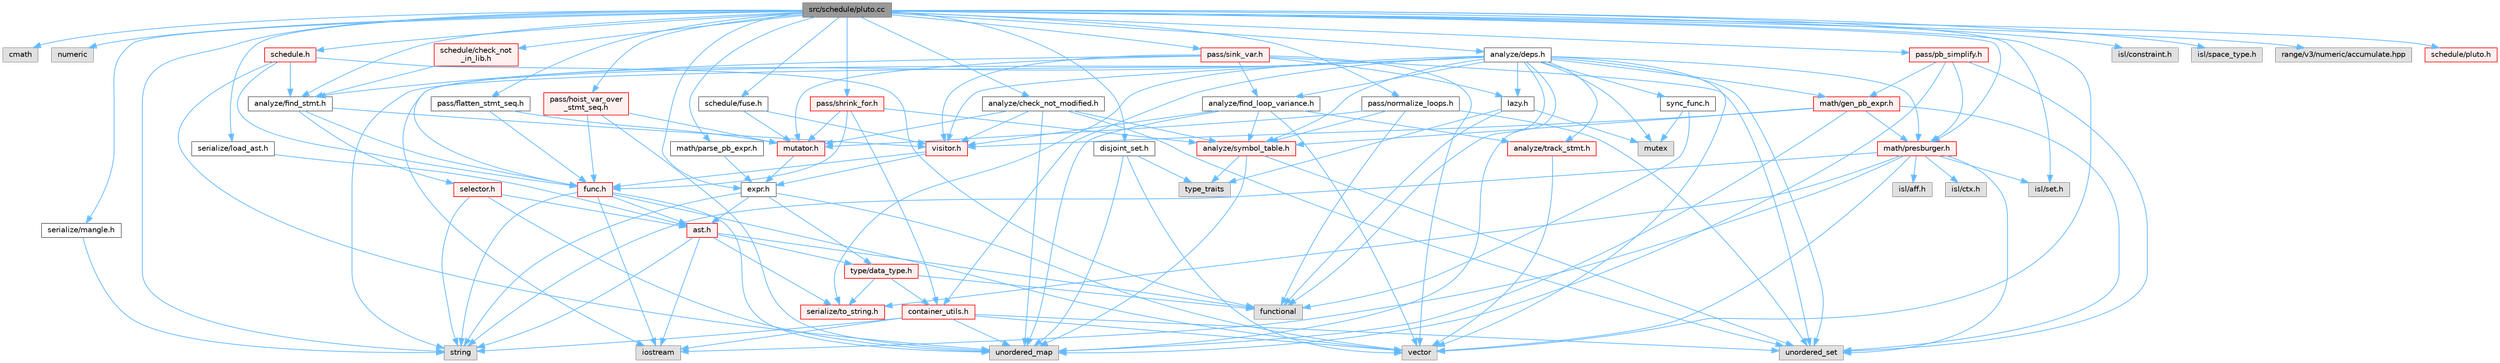 digraph "src/schedule/pluto.cc"
{
 // LATEX_PDF_SIZE
  bgcolor="transparent";
  edge [fontname=Helvetica,fontsize=10,labelfontname=Helvetica,labelfontsize=10];
  node [fontname=Helvetica,fontsize=10,shape=box,height=0.2,width=0.4];
  Node1 [label="src/schedule/pluto.cc",height=0.2,width=0.4,color="gray40", fillcolor="grey60", style="filled", fontcolor="black",tooltip=" "];
  Node1 -> Node2 [color="steelblue1",style="solid"];
  Node2 [label="cmath",height=0.2,width=0.4,color="grey60", fillcolor="#E0E0E0", style="filled",tooltip=" "];
  Node1 -> Node3 [color="steelblue1",style="solid"];
  Node3 [label="numeric",height=0.2,width=0.4,color="grey60", fillcolor="#E0E0E0", style="filled",tooltip=" "];
  Node1 -> Node4 [color="steelblue1",style="solid"];
  Node4 [label="string",height=0.2,width=0.4,color="grey60", fillcolor="#E0E0E0", style="filled",tooltip=" "];
  Node1 -> Node5 [color="steelblue1",style="solid"];
  Node5 [label="vector",height=0.2,width=0.4,color="grey60", fillcolor="#E0E0E0", style="filled",tooltip=" "];
  Node1 -> Node6 [color="steelblue1",style="solid"];
  Node6 [label="isl/constraint.h",height=0.2,width=0.4,color="grey60", fillcolor="#E0E0E0", style="filled",tooltip=" "];
  Node1 -> Node7 [color="steelblue1",style="solid"];
  Node7 [label="isl/set.h",height=0.2,width=0.4,color="grey60", fillcolor="#E0E0E0", style="filled",tooltip=" "];
  Node1 -> Node8 [color="steelblue1",style="solid"];
  Node8 [label="isl/space_type.h",height=0.2,width=0.4,color="grey60", fillcolor="#E0E0E0", style="filled",tooltip=" "];
  Node1 -> Node9 [color="steelblue1",style="solid"];
  Node9 [label="range/v3/numeric/accumulate.hpp",height=0.2,width=0.4,color="grey60", fillcolor="#E0E0E0", style="filled",tooltip=" "];
  Node1 -> Node10 [color="steelblue1",style="solid"];
  Node10 [label="analyze/check_not_modified.h",height=0.2,width=0.4,color="grey40", fillcolor="white", style="filled",URL="$check__not__modified_8h.html",tooltip=" "];
  Node10 -> Node11 [color="steelblue1",style="solid"];
  Node11 [label="unordered_map",height=0.2,width=0.4,color="grey60", fillcolor="#E0E0E0", style="filled",tooltip=" "];
  Node10 -> Node12 [color="steelblue1",style="solid"];
  Node12 [label="unordered_set",height=0.2,width=0.4,color="grey60", fillcolor="#E0E0E0", style="filled",tooltip=" "];
  Node10 -> Node13 [color="steelblue1",style="solid"];
  Node13 [label="analyze/symbol_table.h",height=0.2,width=0.4,color="red", fillcolor="#FFF0F0", style="filled",URL="$symbol__table_8h.html",tooltip=" "];
  Node13 -> Node14 [color="steelblue1",style="solid"];
  Node14 [label="type_traits",height=0.2,width=0.4,color="grey60", fillcolor="#E0E0E0", style="filled",tooltip=" "];
  Node13 -> Node11 [color="steelblue1",style="solid"];
  Node13 -> Node12 [color="steelblue1",style="solid"];
  Node10 -> Node56 [color="steelblue1",style="solid"];
  Node56 [label="mutator.h",height=0.2,width=0.4,color="red", fillcolor="#FFF0F0", style="filled",URL="$mutator_8h.html",tooltip=" "];
  Node56 -> Node49 [color="steelblue1",style="solid"];
  Node49 [label="expr.h",height=0.2,width=0.4,color="grey40", fillcolor="white", style="filled",URL="$expr_8h.html",tooltip=" "];
  Node49 -> Node4 [color="steelblue1",style="solid"];
  Node49 -> Node5 [color="steelblue1",style="solid"];
  Node49 -> Node18 [color="steelblue1",style="solid"];
  Node18 [label="ast.h",height=0.2,width=0.4,color="red", fillcolor="#FFF0F0", style="filled",URL="$ast_8h.html",tooltip=" "];
  Node18 -> Node20 [color="steelblue1",style="solid"];
  Node20 [label="functional",height=0.2,width=0.4,color="grey60", fillcolor="#E0E0E0", style="filled",tooltip=" "];
  Node18 -> Node21 [color="steelblue1",style="solid"];
  Node21 [label="iostream",height=0.2,width=0.4,color="grey60", fillcolor="#E0E0E0", style="filled",tooltip=" "];
  Node18 -> Node4 [color="steelblue1",style="solid"];
  Node18 -> Node35 [color="steelblue1",style="solid"];
  Node35 [label="serialize/to_string.h",height=0.2,width=0.4,color="red", fillcolor="#FFF0F0", style="filled",URL="$to__string_8h.html",tooltip=" "];
  Node18 -> Node38 [color="steelblue1",style="solid"];
  Node38 [label="type/data_type.h",height=0.2,width=0.4,color="red", fillcolor="#FFF0F0", style="filled",URL="$data__type_8h.html",tooltip=" "];
  Node38 -> Node20 [color="steelblue1",style="solid"];
  Node38 -> Node40 [color="steelblue1",style="solid"];
  Node40 [label="container_utils.h",height=0.2,width=0.4,color="red", fillcolor="#FFF0F0", style="filled",URL="$container__utils_8h.html",tooltip=" "];
  Node40 -> Node21 [color="steelblue1",style="solid"];
  Node40 -> Node4 [color="steelblue1",style="solid"];
  Node40 -> Node11 [color="steelblue1",style="solid"];
  Node40 -> Node12 [color="steelblue1",style="solid"];
  Node40 -> Node5 [color="steelblue1",style="solid"];
  Node38 -> Node35 [color="steelblue1",style="solid"];
  Node49 -> Node38 [color="steelblue1",style="solid"];
  Node10 -> Node61 [color="steelblue1",style="solid"];
  Node61 [label="visitor.h",height=0.2,width=0.4,color="red", fillcolor="#FFF0F0", style="filled",URL="$visitor_8h.html",tooltip=" "];
  Node61 -> Node49 [color="steelblue1",style="solid"];
  Node61 -> Node62 [color="steelblue1",style="solid"];
  Node62 [label="func.h",height=0.2,width=0.4,color="red", fillcolor="#FFF0F0", style="filled",URL="$func_8h.html",tooltip=" "];
  Node62 -> Node21 [color="steelblue1",style="solid"];
  Node62 -> Node4 [color="steelblue1",style="solid"];
  Node62 -> Node11 [color="steelblue1",style="solid"];
  Node62 -> Node5 [color="steelblue1",style="solid"];
  Node62 -> Node18 [color="steelblue1",style="solid"];
  Node1 -> Node68 [color="steelblue1",style="solid"];
  Node68 [label="analyze/deps.h",height=0.2,width=0.4,color="grey40", fillcolor="white", style="filled",URL="$deps_8h.html",tooltip=" "];
  Node68 -> Node20 [color="steelblue1",style="solid"];
  Node68 -> Node21 [color="steelblue1",style="solid"];
  Node68 -> Node59 [color="steelblue1",style="solid"];
  Node59 [label="mutex",height=0.2,width=0.4,color="grey60", fillcolor="#E0E0E0", style="filled",tooltip=" "];
  Node68 -> Node4 [color="steelblue1",style="solid"];
  Node68 -> Node11 [color="steelblue1",style="solid"];
  Node68 -> Node12 [color="steelblue1",style="solid"];
  Node68 -> Node5 [color="steelblue1",style="solid"];
  Node68 -> Node69 [color="steelblue1",style="solid"];
  Node69 [label="analyze/find_loop_variance.h",height=0.2,width=0.4,color="grey40", fillcolor="white", style="filled",URL="$find__loop__variance_8h.html",tooltip=" "];
  Node69 -> Node11 [color="steelblue1",style="solid"];
  Node69 -> Node5 [color="steelblue1",style="solid"];
  Node69 -> Node13 [color="steelblue1",style="solid"];
  Node69 -> Node70 [color="steelblue1",style="solid"];
  Node70 [label="analyze/track_stmt.h",height=0.2,width=0.4,color="red", fillcolor="#FFF0F0", style="filled",URL="$track__stmt_8h.html",tooltip=" "];
  Node70 -> Node5 [color="steelblue1",style="solid"];
  Node69 -> Node61 [color="steelblue1",style="solid"];
  Node68 -> Node71 [color="steelblue1",style="solid"];
  Node71 [label="analyze/find_stmt.h",height=0.2,width=0.4,color="grey40", fillcolor="white", style="filled",URL="$find__stmt_8h.html",tooltip=" "];
  Node71 -> Node62 [color="steelblue1",style="solid"];
  Node71 -> Node72 [color="steelblue1",style="solid"];
  Node72 [label="selector.h",height=0.2,width=0.4,color="red", fillcolor="#FFF0F0", style="filled",URL="$selector_8h.html",tooltip=" "];
  Node72 -> Node4 [color="steelblue1",style="solid"];
  Node72 -> Node11 [color="steelblue1",style="solid"];
  Node72 -> Node18 [color="steelblue1",style="solid"];
  Node71 -> Node61 [color="steelblue1",style="solid"];
  Node68 -> Node13 [color="steelblue1",style="solid"];
  Node68 -> Node70 [color="steelblue1",style="solid"];
  Node68 -> Node40 [color="steelblue1",style="solid"];
  Node68 -> Node73 [color="steelblue1",style="solid"];
  Node73 [label="lazy.h",height=0.2,width=0.4,color="grey40", fillcolor="white", style="filled",URL="$lazy_8h.html",tooltip=" "];
  Node73 -> Node20 [color="steelblue1",style="solid"];
  Node73 -> Node59 [color="steelblue1",style="solid"];
  Node73 -> Node14 [color="steelblue1",style="solid"];
  Node68 -> Node74 [color="steelblue1",style="solid"];
  Node74 [label="math/gen_pb_expr.h",height=0.2,width=0.4,color="red", fillcolor="#FFF0F0", style="filled",URL="$gen__pb__expr_8h.html",tooltip=" "];
  Node74 -> Node11 [color="steelblue1",style="solid"];
  Node74 -> Node12 [color="steelblue1",style="solid"];
  Node74 -> Node13 [color="steelblue1",style="solid"];
  Node74 -> Node76 [color="steelblue1",style="solid"];
  Node76 [label="math/presburger.h",height=0.2,width=0.4,color="red", fillcolor="#FFF0F0", style="filled",URL="$presburger_8h.html",tooltip=" "];
  Node76 -> Node21 [color="steelblue1",style="solid"];
  Node76 -> Node4 [color="steelblue1",style="solid"];
  Node76 -> Node12 [color="steelblue1",style="solid"];
  Node76 -> Node5 [color="steelblue1",style="solid"];
  Node76 -> Node77 [color="steelblue1",style="solid"];
  Node77 [label="isl/aff.h",height=0.2,width=0.4,color="grey60", fillcolor="#E0E0E0", style="filled",tooltip=" "];
  Node76 -> Node78 [color="steelblue1",style="solid"];
  Node78 [label="isl/ctx.h",height=0.2,width=0.4,color="grey60", fillcolor="#E0E0E0", style="filled",tooltip=" "];
  Node76 -> Node7 [color="steelblue1",style="solid"];
  Node76 -> Node35 [color="steelblue1",style="solid"];
  Node74 -> Node61 [color="steelblue1",style="solid"];
  Node68 -> Node76 [color="steelblue1",style="solid"];
  Node68 -> Node35 [color="steelblue1",style="solid"];
  Node68 -> Node88 [color="steelblue1",style="solid"];
  Node88 [label="sync_func.h",height=0.2,width=0.4,color="grey40", fillcolor="white", style="filled",URL="$sync__func_8h.html",tooltip=" "];
  Node88 -> Node20 [color="steelblue1",style="solid"];
  Node88 -> Node59 [color="steelblue1",style="solid"];
  Node68 -> Node61 [color="steelblue1",style="solid"];
  Node1 -> Node71 [color="steelblue1",style="solid"];
  Node1 -> Node89 [color="steelblue1",style="solid"];
  Node89 [label="disjoint_set.h",height=0.2,width=0.4,color="grey40", fillcolor="white", style="filled",URL="$disjoint__set_8h.html",tooltip=" "];
  Node89 -> Node14 [color="steelblue1",style="solid"];
  Node89 -> Node11 [color="steelblue1",style="solid"];
  Node89 -> Node5 [color="steelblue1",style="solid"];
  Node1 -> Node49 [color="steelblue1",style="solid"];
  Node1 -> Node90 [color="steelblue1",style="solid"];
  Node90 [label="math/parse_pb_expr.h",height=0.2,width=0.4,color="grey40", fillcolor="white", style="filled",URL="$parse__pb__expr_8h.html",tooltip=" "];
  Node90 -> Node49 [color="steelblue1",style="solid"];
  Node1 -> Node76 [color="steelblue1",style="solid"];
  Node1 -> Node91 [color="steelblue1",style="solid"];
  Node91 [label="pass/flatten_stmt_seq.h",height=0.2,width=0.4,color="grey40", fillcolor="white", style="filled",URL="$flatten__stmt__seq_8h.html",tooltip=" "];
  Node91 -> Node62 [color="steelblue1",style="solid"];
  Node91 -> Node56 [color="steelblue1",style="solid"];
  Node1 -> Node92 [color="steelblue1",style="solid"];
  Node92 [label="pass/hoist_var_over\l_stmt_seq.h",height=0.2,width=0.4,color="red", fillcolor="#FFF0F0", style="filled",URL="$hoist__var__over__stmt__seq_8h.html",tooltip=" "];
  Node92 -> Node11 [color="steelblue1",style="solid"];
  Node92 -> Node62 [color="steelblue1",style="solid"];
  Node92 -> Node56 [color="steelblue1",style="solid"];
  Node1 -> Node94 [color="steelblue1",style="solid"];
  Node94 [label="pass/normalize_loops.h",height=0.2,width=0.4,color="grey40", fillcolor="white", style="filled",URL="$normalize__loops_8h.html",tooltip=" "];
  Node94 -> Node20 [color="steelblue1",style="solid"];
  Node94 -> Node12 [color="steelblue1",style="solid"];
  Node94 -> Node13 [color="steelblue1",style="solid"];
  Node94 -> Node56 [color="steelblue1",style="solid"];
  Node1 -> Node95 [color="steelblue1",style="solid"];
  Node95 [label="pass/pb_simplify.h",height=0.2,width=0.4,color="red", fillcolor="#FFF0F0", style="filled",URL="$pb__simplify_8h.html",tooltip=" "];
  Node95 -> Node11 [color="steelblue1",style="solid"];
  Node95 -> Node12 [color="steelblue1",style="solid"];
  Node95 -> Node74 [color="steelblue1",style="solid"];
  Node95 -> Node76 [color="steelblue1",style="solid"];
  Node1 -> Node108 [color="steelblue1",style="solid"];
  Node108 [label="pass/shrink_for.h",height=0.2,width=0.4,color="red", fillcolor="#FFF0F0", style="filled",URL="$shrink__for_8h.html",tooltip=" "];
  Node108 -> Node13 [color="steelblue1",style="solid"];
  Node108 -> Node40 [color="steelblue1",style="solid"];
  Node108 -> Node62 [color="steelblue1",style="solid"];
  Node108 -> Node56 [color="steelblue1",style="solid"];
  Node1 -> Node110 [color="steelblue1",style="solid"];
  Node110 [label="pass/sink_var.h",height=0.2,width=0.4,color="red", fillcolor="#FFF0F0", style="filled",URL="$sink__var_8h.html",tooltip=" "];
  Node110 -> Node12 [color="steelblue1",style="solid"];
  Node110 -> Node5 [color="steelblue1",style="solid"];
  Node110 -> Node69 [color="steelblue1",style="solid"];
  Node110 -> Node62 [color="steelblue1",style="solid"];
  Node110 -> Node73 [color="steelblue1",style="solid"];
  Node110 -> Node56 [color="steelblue1",style="solid"];
  Node110 -> Node61 [color="steelblue1",style="solid"];
  Node1 -> Node111 [color="steelblue1",style="solid"];
  Node111 [label="schedule.h",height=0.2,width=0.4,color="red", fillcolor="#FFF0F0", style="filled",URL="$schedule_8h.html",tooltip=" "];
  Node111 -> Node20 [color="steelblue1",style="solid"];
  Node111 -> Node11 [color="steelblue1",style="solid"];
  Node111 -> Node71 [color="steelblue1",style="solid"];
  Node111 -> Node62 [color="steelblue1",style="solid"];
  Node1 -> Node130 [color="steelblue1",style="solid"];
  Node130 [label="schedule/check_not\l_in_lib.h",height=0.2,width=0.4,color="red", fillcolor="#FFF0F0", style="filled",URL="$check__not__in__lib_8h.html",tooltip=" "];
  Node130 -> Node71 [color="steelblue1",style="solid"];
  Node1 -> Node131 [color="steelblue1",style="solid"];
  Node131 [label="schedule/fuse.h",height=0.2,width=0.4,color="grey40", fillcolor="white", style="filled",URL="$fuse_8h.html",tooltip=" "];
  Node131 -> Node56 [color="steelblue1",style="solid"];
  Node131 -> Node61 [color="steelblue1",style="solid"];
  Node1 -> Node132 [color="steelblue1",style="solid"];
  Node132 [label="schedule/pluto.h",height=0.2,width=0.4,color="red", fillcolor="#FFF0F0", style="filled",URL="$pluto_8h.html",tooltip=" "];
  Node1 -> Node133 [color="steelblue1",style="solid"];
  Node133 [label="serialize/load_ast.h",height=0.2,width=0.4,color="grey40", fillcolor="white", style="filled",URL="$load__ast_8h.html",tooltip=" "];
  Node133 -> Node18 [color="steelblue1",style="solid"];
  Node1 -> Node134 [color="steelblue1",style="solid"];
  Node134 [label="serialize/mangle.h",height=0.2,width=0.4,color="grey40", fillcolor="white", style="filled",URL="$mangle_8h.html",tooltip=" "];
  Node134 -> Node4 [color="steelblue1",style="solid"];
}
